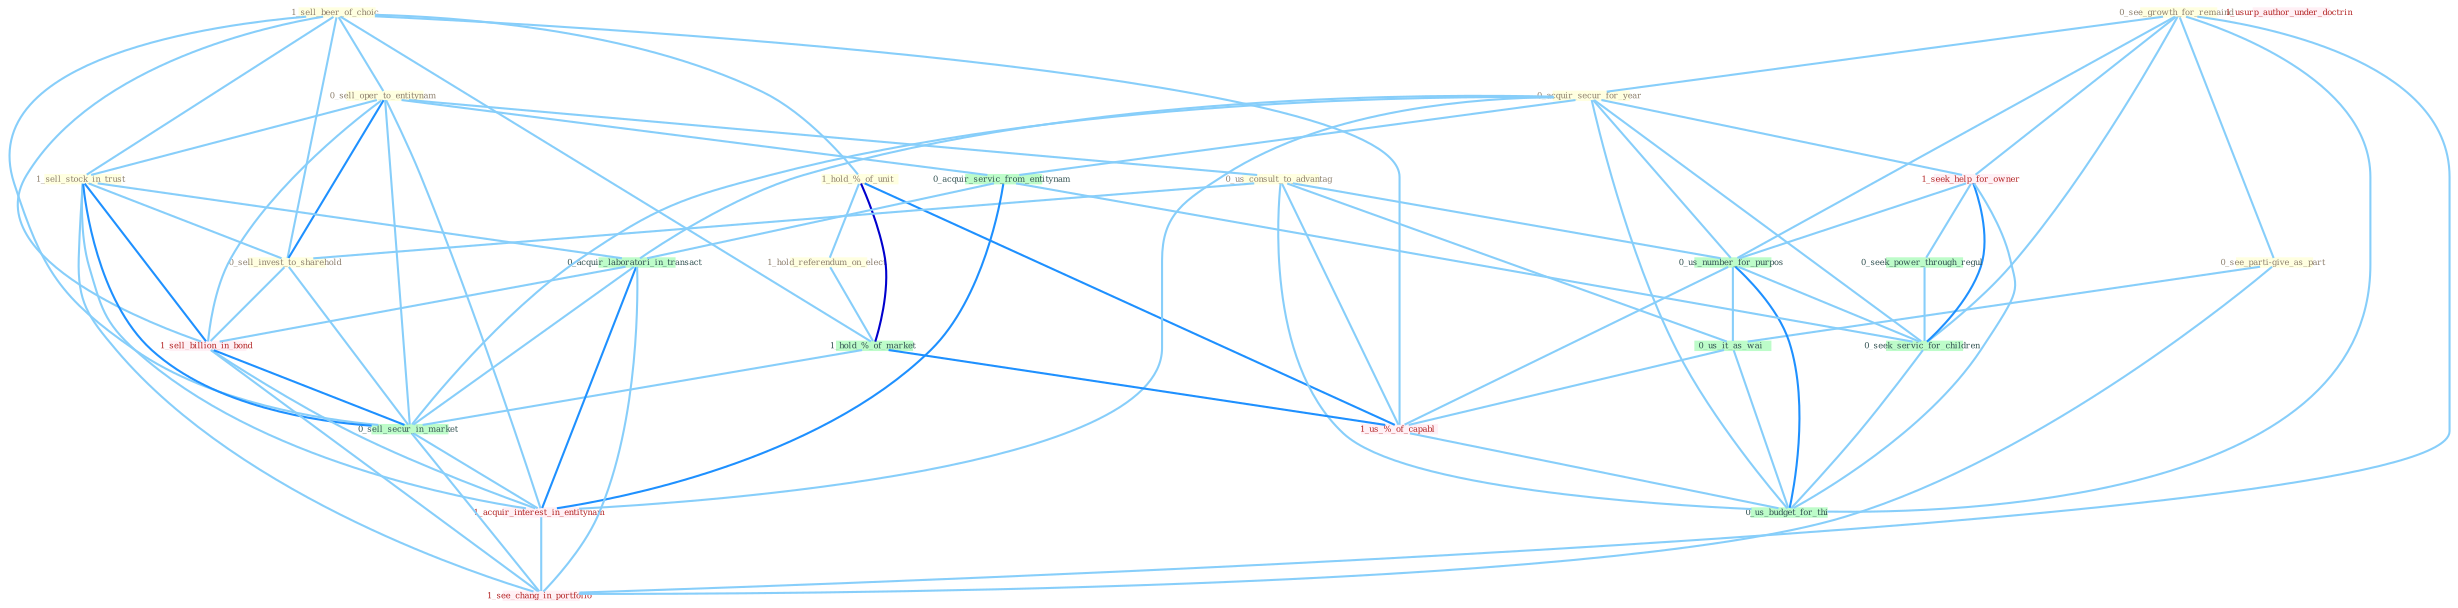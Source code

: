 Graph G{ 
    node
    [shape=polygon,style=filled,width=.5,height=.06,color="#BDFCC9",fixedsize=true,fontsize=4,
    fontcolor="#2f4f4f"];
    {node
    [color="#ffffe0", fontcolor="#8b7d6b"] "1_sell_beer_of_choic " "0_see_growth_for_remaind " "0_see_parti-give_as_part " "0_sell_oper_to_entitynam " "1_hold_%_of_unit " "1_sell_stock_in_trust " "0_acquir_secur_for_year " "0_us_consult_to_advantag " "0_sell_invest_to_sharehold " "1_hold_referendum_on_elect "}
{node [color="#fff0f5", fontcolor="#b22222"] "1_seek_help_for_owner " "1_sell_billion_in_bond " "1_usurp_author_under_doctrin " "1_us_%_of_capabl " "1_acquir_interest_in_entitynam " "1_see_chang_in_portfolio "}
edge [color="#B0E2FF"];

	"1_sell_beer_of_choic " -- "0_sell_oper_to_entitynam " [w="1", color="#87cefa" ];
	"1_sell_beer_of_choic " -- "1_hold_%_of_unit " [w="1", color="#87cefa" ];
	"1_sell_beer_of_choic " -- "1_sell_stock_in_trust " [w="1", color="#87cefa" ];
	"1_sell_beer_of_choic " -- "0_sell_invest_to_sharehold " [w="1", color="#87cefa" ];
	"1_sell_beer_of_choic " -- "1_hold_%_of_market " [w="1", color="#87cefa" ];
	"1_sell_beer_of_choic " -- "1_sell_billion_in_bond " [w="1", color="#87cefa" ];
	"1_sell_beer_of_choic " -- "1_us_%_of_capabl " [w="1", color="#87cefa" ];
	"1_sell_beer_of_choic " -- "0_sell_secur_in_market " [w="1", color="#87cefa" ];
	"0_see_growth_for_remaind " -- "0_see_parti-give_as_part " [w="1", color="#87cefa" ];
	"0_see_growth_for_remaind " -- "0_acquir_secur_for_year " [w="1", color="#87cefa" ];
	"0_see_growth_for_remaind " -- "1_seek_help_for_owner " [w="1", color="#87cefa" ];
	"0_see_growth_for_remaind " -- "0_us_number_for_purpos " [w="1", color="#87cefa" ];
	"0_see_growth_for_remaind " -- "0_seek_servic_for_children " [w="1", color="#87cefa" ];
	"0_see_growth_for_remaind " -- "1_see_chang_in_portfolio " [w="1", color="#87cefa" ];
	"0_see_growth_for_remaind " -- "0_us_budget_for_thi " [w="1", color="#87cefa" ];
	"0_see_parti-give_as_part " -- "0_us_it_as_wai " [w="1", color="#87cefa" ];
	"0_see_parti-give_as_part " -- "1_see_chang_in_portfolio " [w="1", color="#87cefa" ];
	"0_sell_oper_to_entitynam " -- "1_sell_stock_in_trust " [w="1", color="#87cefa" ];
	"0_sell_oper_to_entitynam " -- "0_us_consult_to_advantag " [w="1", color="#87cefa" ];
	"0_sell_oper_to_entitynam " -- "0_sell_invest_to_sharehold " [w="2", color="#1e90ff" , len=0.8];
	"0_sell_oper_to_entitynam " -- "0_acquir_servic_from_entitynam " [w="1", color="#87cefa" ];
	"0_sell_oper_to_entitynam " -- "1_sell_billion_in_bond " [w="1", color="#87cefa" ];
	"0_sell_oper_to_entitynam " -- "0_sell_secur_in_market " [w="1", color="#87cefa" ];
	"0_sell_oper_to_entitynam " -- "1_acquir_interest_in_entitynam " [w="1", color="#87cefa" ];
	"1_hold_%_of_unit " -- "1_hold_referendum_on_elect " [w="1", color="#87cefa" ];
	"1_hold_%_of_unit " -- "1_hold_%_of_market " [w="3", color="#0000cd" , len=0.6];
	"1_hold_%_of_unit " -- "1_us_%_of_capabl " [w="2", color="#1e90ff" , len=0.8];
	"1_sell_stock_in_trust " -- "0_sell_invest_to_sharehold " [w="1", color="#87cefa" ];
	"1_sell_stock_in_trust " -- "0_acquir_laboratori_in_transact " [w="1", color="#87cefa" ];
	"1_sell_stock_in_trust " -- "1_sell_billion_in_bond " [w="2", color="#1e90ff" , len=0.8];
	"1_sell_stock_in_trust " -- "0_sell_secur_in_market " [w="2", color="#1e90ff" , len=0.8];
	"1_sell_stock_in_trust " -- "1_acquir_interest_in_entitynam " [w="1", color="#87cefa" ];
	"1_sell_stock_in_trust " -- "1_see_chang_in_portfolio " [w="1", color="#87cefa" ];
	"0_acquir_secur_for_year " -- "1_seek_help_for_owner " [w="1", color="#87cefa" ];
	"0_acquir_secur_for_year " -- "0_acquir_servic_from_entitynam " [w="1", color="#87cefa" ];
	"0_acquir_secur_for_year " -- "0_us_number_for_purpos " [w="1", color="#87cefa" ];
	"0_acquir_secur_for_year " -- "0_acquir_laboratori_in_transact " [w="1", color="#87cefa" ];
	"0_acquir_secur_for_year " -- "0_sell_secur_in_market " [w="1", color="#87cefa" ];
	"0_acquir_secur_for_year " -- "1_acquir_interest_in_entitynam " [w="1", color="#87cefa" ];
	"0_acquir_secur_for_year " -- "0_seek_servic_for_children " [w="1", color="#87cefa" ];
	"0_acquir_secur_for_year " -- "0_us_budget_for_thi " [w="1", color="#87cefa" ];
	"0_us_consult_to_advantag " -- "0_sell_invest_to_sharehold " [w="1", color="#87cefa" ];
	"0_us_consult_to_advantag " -- "0_us_number_for_purpos " [w="1", color="#87cefa" ];
	"0_us_consult_to_advantag " -- "0_us_it_as_wai " [w="1", color="#87cefa" ];
	"0_us_consult_to_advantag " -- "1_us_%_of_capabl " [w="1", color="#87cefa" ];
	"0_us_consult_to_advantag " -- "0_us_budget_for_thi " [w="1", color="#87cefa" ];
	"0_sell_invest_to_sharehold " -- "1_sell_billion_in_bond " [w="1", color="#87cefa" ];
	"0_sell_invest_to_sharehold " -- "0_sell_secur_in_market " [w="1", color="#87cefa" ];
	"1_hold_referendum_on_elect " -- "1_hold_%_of_market " [w="1", color="#87cefa" ];
	"1_seek_help_for_owner " -- "0_seek_power_through_regul " [w="1", color="#87cefa" ];
	"1_seek_help_for_owner " -- "0_us_number_for_purpos " [w="1", color="#87cefa" ];
	"1_seek_help_for_owner " -- "0_seek_servic_for_children " [w="2", color="#1e90ff" , len=0.8];
	"1_seek_help_for_owner " -- "0_us_budget_for_thi " [w="1", color="#87cefa" ];
	"0_acquir_servic_from_entitynam " -- "0_acquir_laboratori_in_transact " [w="1", color="#87cefa" ];
	"0_acquir_servic_from_entitynam " -- "1_acquir_interest_in_entitynam " [w="2", color="#1e90ff" , len=0.8];
	"0_acquir_servic_from_entitynam " -- "0_seek_servic_for_children " [w="1", color="#87cefa" ];
	"1_hold_%_of_market " -- "1_us_%_of_capabl " [w="2", color="#1e90ff" , len=0.8];
	"1_hold_%_of_market " -- "0_sell_secur_in_market " [w="1", color="#87cefa" ];
	"0_seek_power_through_regul " -- "0_seek_servic_for_children " [w="1", color="#87cefa" ];
	"0_us_number_for_purpos " -- "0_us_it_as_wai " [w="1", color="#87cefa" ];
	"0_us_number_for_purpos " -- "1_us_%_of_capabl " [w="1", color="#87cefa" ];
	"0_us_number_for_purpos " -- "0_seek_servic_for_children " [w="1", color="#87cefa" ];
	"0_us_number_for_purpos " -- "0_us_budget_for_thi " [w="2", color="#1e90ff" , len=0.8];
	"0_acquir_laboratori_in_transact " -- "1_sell_billion_in_bond " [w="1", color="#87cefa" ];
	"0_acquir_laboratori_in_transact " -- "0_sell_secur_in_market " [w="1", color="#87cefa" ];
	"0_acquir_laboratori_in_transact " -- "1_acquir_interest_in_entitynam " [w="2", color="#1e90ff" , len=0.8];
	"0_acquir_laboratori_in_transact " -- "1_see_chang_in_portfolio " [w="1", color="#87cefa" ];
	"1_sell_billion_in_bond " -- "0_sell_secur_in_market " [w="2", color="#1e90ff" , len=0.8];
	"1_sell_billion_in_bond " -- "1_acquir_interest_in_entitynam " [w="1", color="#87cefa" ];
	"1_sell_billion_in_bond " -- "1_see_chang_in_portfolio " [w="1", color="#87cefa" ];
	"0_us_it_as_wai " -- "1_us_%_of_capabl " [w="1", color="#87cefa" ];
	"0_us_it_as_wai " -- "0_us_budget_for_thi " [w="1", color="#87cefa" ];
	"1_us_%_of_capabl " -- "0_us_budget_for_thi " [w="1", color="#87cefa" ];
	"0_sell_secur_in_market " -- "1_acquir_interest_in_entitynam " [w="1", color="#87cefa" ];
	"0_sell_secur_in_market " -- "1_see_chang_in_portfolio " [w="1", color="#87cefa" ];
	"1_acquir_interest_in_entitynam " -- "1_see_chang_in_portfolio " [w="1", color="#87cefa" ];
	"0_seek_servic_for_children " -- "0_us_budget_for_thi " [w="1", color="#87cefa" ];
}